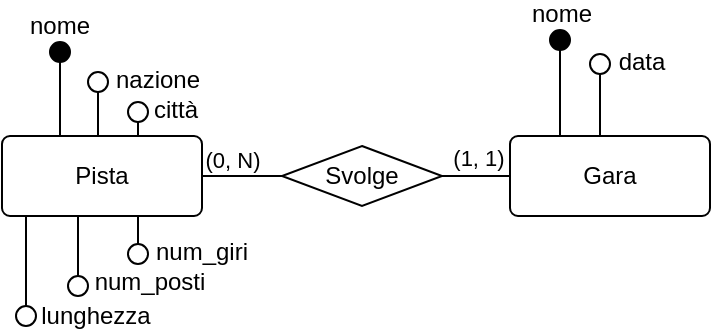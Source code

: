 <mxfile version="20.8.13"><diagram id="yc5u9u19qxj1vEaBZt0L" name="Pagina-1"><mxGraphModel dx="574" dy="284" grid="1" gridSize="10" guides="1" tooltips="1" connect="1" arrows="1" fold="1" page="0" pageScale="1" pageWidth="827" pageHeight="1169" math="0" shadow="0"><root><mxCell id="0"/><mxCell id="1" parent="0"/><mxCell id="eH_abaHLC62sjfiQoKfq-3" value="Gara" style="rounded=1;arcSize=10;whiteSpace=wrap;html=1;align=center;" parent="1" vertex="1"><mxGeometry x="341" y="90" width="100" height="40" as="geometry"/></mxCell><mxCell id="eH_abaHLC62sjfiQoKfq-4" value="Pista" style="rounded=1;arcSize=10;whiteSpace=wrap;html=1;align=center;" parent="1" vertex="1"><mxGeometry x="87" y="90" width="100" height="40" as="geometry"/></mxCell><mxCell id="eH_abaHLC62sjfiQoKfq-11" value="" style="endArrow=none;html=1;rounded=0;strokeColor=default;entryX=0.5;entryY=1;entryDx=0;entryDy=0;exitX=0.25;exitY=0;exitDx=0;exitDy=0;" parent="1" source="eH_abaHLC62sjfiQoKfq-3" target="eH_abaHLC62sjfiQoKfq-12" edge="1"><mxGeometry width="50" height="50" relative="1" as="geometry"><mxPoint x="371" y="80" as="sourcePoint"/><mxPoint x="321" y="67" as="targetPoint"/></mxGeometry></mxCell><mxCell id="eH_abaHLC62sjfiQoKfq-12" value="" style="ellipse;whiteSpace=wrap;html=1;aspect=fixed;fillColor=#000000;" parent="1" vertex="1"><mxGeometry x="361" y="37" width="10" height="10" as="geometry"/></mxCell><mxCell id="eH_abaHLC62sjfiQoKfq-13" value="nome" style="text;html=1;strokeColor=none;fillColor=none;align=center;verticalAlign=middle;whiteSpace=wrap;rounded=0;" parent="1" vertex="1"><mxGeometry x="337" y="24" width="60" height="10" as="geometry"/></mxCell><mxCell id="eH_abaHLC62sjfiQoKfq-15" value="" style="endArrow=none;html=1;rounded=0;strokeColor=default;entryX=0.5;entryY=1;entryDx=0;entryDy=0;exitX=0.4;exitY=-0.009;exitDx=0;exitDy=0;exitPerimeter=0;" parent="1" target="eH_abaHLC62sjfiQoKfq-16" edge="1"><mxGeometry width="50" height="50" relative="1" as="geometry"><mxPoint x="386.0" y="90.0" as="sourcePoint"/><mxPoint x="332" y="90.36" as="targetPoint"/></mxGeometry></mxCell><mxCell id="eH_abaHLC62sjfiQoKfq-16" value="" style="ellipse;whiteSpace=wrap;html=1;aspect=fixed;fillColor=none;" parent="1" vertex="1"><mxGeometry x="381" y="49" width="10" height="10" as="geometry"/></mxCell><mxCell id="eH_abaHLC62sjfiQoKfq-17" value="data" style="text;html=1;strokeColor=none;fillColor=none;align=center;verticalAlign=middle;whiteSpace=wrap;rounded=0;" parent="1" vertex="1"><mxGeometry x="377" y="48" width="60" height="10" as="geometry"/></mxCell><mxCell id="eH_abaHLC62sjfiQoKfq-47" value="" style="endArrow=none;html=1;rounded=0;strokeColor=default;entryX=0.5;entryY=1;entryDx=0;entryDy=0;" parent="1" target="eH_abaHLC62sjfiQoKfq-48" edge="1"><mxGeometry width="50" height="50" relative="1" as="geometry"><mxPoint x="116" y="90" as="sourcePoint"/><mxPoint x="71" y="80" as="targetPoint"/></mxGeometry></mxCell><mxCell id="eH_abaHLC62sjfiQoKfq-48" value="" style="ellipse;whiteSpace=wrap;html=1;aspect=fixed;fillColor=#000000;" parent="1" vertex="1"><mxGeometry x="111" y="43" width="10" height="10" as="geometry"/></mxCell><mxCell id="eH_abaHLC62sjfiQoKfq-49" value="nome" style="text;html=1;strokeColor=none;fillColor=none;align=center;verticalAlign=middle;whiteSpace=wrap;rounded=0;" parent="1" vertex="1"><mxGeometry x="86" y="30" width="60" height="10" as="geometry"/></mxCell><mxCell id="eH_abaHLC62sjfiQoKfq-50" value="" style="endArrow=none;html=1;rounded=0;strokeColor=default;entryX=0.5;entryY=1;entryDx=0;entryDy=0;exitX=0.4;exitY=-0.009;exitDx=0;exitDy=0;exitPerimeter=0;" parent="1" target="eH_abaHLC62sjfiQoKfq-51" edge="1"><mxGeometry width="50" height="50" relative="1" as="geometry"><mxPoint x="135" y="89.64" as="sourcePoint"/><mxPoint x="81" y="90" as="targetPoint"/></mxGeometry></mxCell><mxCell id="eH_abaHLC62sjfiQoKfq-51" value="" style="ellipse;whiteSpace=wrap;html=1;aspect=fixed;fillColor=none;" parent="1" vertex="1"><mxGeometry x="130" y="58" width="10" height="10" as="geometry"/></mxCell><mxCell id="eH_abaHLC62sjfiQoKfq-52" value="" style="endArrow=none;html=1;rounded=0;strokeColor=default;entryX=0.5;entryY=1;entryDx=0;entryDy=0;exitX=0.4;exitY=-0.009;exitDx=0;exitDy=0;exitPerimeter=0;" parent="1" target="eH_abaHLC62sjfiQoKfq-53" edge="1"><mxGeometry width="50" height="50" relative="1" as="geometry"><mxPoint x="155" y="90" as="sourcePoint"/><mxPoint x="101" y="90.36" as="targetPoint"/></mxGeometry></mxCell><mxCell id="eH_abaHLC62sjfiQoKfq-53" value="" style="ellipse;whiteSpace=wrap;html=1;aspect=fixed;fillColor=none;" parent="1" vertex="1"><mxGeometry x="150" y="73" width="10" height="10" as="geometry"/></mxCell><mxCell id="eH_abaHLC62sjfiQoKfq-54" value="nazione" style="text;html=1;strokeColor=none;fillColor=none;align=center;verticalAlign=middle;whiteSpace=wrap;rounded=0;" parent="1" vertex="1"><mxGeometry x="135" y="57" width="60" height="10" as="geometry"/></mxCell><mxCell id="eH_abaHLC62sjfiQoKfq-55" value="città" style="text;html=1;strokeColor=none;fillColor=none;align=center;verticalAlign=middle;whiteSpace=wrap;rounded=0;" parent="1" vertex="1"><mxGeometry x="144" y="72" width="60" height="10" as="geometry"/></mxCell><mxCell id="eH_abaHLC62sjfiQoKfq-57" value="" style="ellipse;whiteSpace=wrap;html=1;aspect=fixed;fillColor=none;" parent="1" vertex="1"><mxGeometry x="94" y="175" width="10" height="10" as="geometry"/></mxCell><mxCell id="eH_abaHLC62sjfiQoKfq-58" value="" style="endArrow=none;html=1;rounded=0;strokeColor=default;" parent="1" source="eH_abaHLC62sjfiQoKfq-57" edge="1"><mxGeometry width="50" height="50" relative="1" as="geometry"><mxPoint x="98.91" y="151.64" as="sourcePoint"/><mxPoint x="99" y="130" as="targetPoint"/></mxGeometry></mxCell><mxCell id="eH_abaHLC62sjfiQoKfq-59" value="lunghezza" style="text;html=1;strokeColor=none;fillColor=none;align=center;verticalAlign=middle;whiteSpace=wrap;rounded=0;" parent="1" vertex="1"><mxGeometry x="104" y="175" width="60" height="10" as="geometry"/></mxCell><mxCell id="eH_abaHLC62sjfiQoKfq-60" value="" style="ellipse;whiteSpace=wrap;html=1;aspect=fixed;fillColor=none;" parent="1" vertex="1"><mxGeometry x="120" y="160" width="10" height="10" as="geometry"/></mxCell><mxCell id="eH_abaHLC62sjfiQoKfq-61" value="" style="endArrow=none;html=1;rounded=0;strokeColor=default;" parent="1" source="eH_abaHLC62sjfiQoKfq-60" edge="1"><mxGeometry width="50" height="50" relative="1" as="geometry"><mxPoint x="172.91" y="151.64" as="sourcePoint"/><mxPoint x="125" y="130" as="targetPoint"/></mxGeometry></mxCell><mxCell id="eH_abaHLC62sjfiQoKfq-62" value="num_posti" style="text;html=1;strokeColor=none;fillColor=none;align=center;verticalAlign=middle;whiteSpace=wrap;rounded=0;" parent="1" vertex="1"><mxGeometry x="131" y="158" width="60" height="10" as="geometry"/></mxCell><mxCell id="eH_abaHLC62sjfiQoKfq-64" style="edgeStyle=orthogonalEdgeStyle;rounded=0;orthogonalLoop=1;jettySize=auto;html=1;exitX=1;exitY=0.5;exitDx=0;exitDy=0;entryX=0;entryY=0.5;entryDx=0;entryDy=0;endArrow=none;endFill=0;" parent="1" source="eH_abaHLC62sjfiQoKfq-63" target="eH_abaHLC62sjfiQoKfq-3" edge="1"><mxGeometry relative="1" as="geometry"/></mxCell><mxCell id="eH_abaHLC62sjfiQoKfq-67" value="(1, 1)" style="edgeLabel;html=1;align=center;verticalAlign=middle;resizable=0;points=[];" parent="eH_abaHLC62sjfiQoKfq-64" vertex="1" connectable="0"><mxGeometry x="0.276" y="2" relative="1" as="geometry"><mxPoint x="-4" y="-7" as="offset"/></mxGeometry></mxCell><mxCell id="eH_abaHLC62sjfiQoKfq-65" style="edgeStyle=orthogonalEdgeStyle;rounded=0;orthogonalLoop=1;jettySize=auto;html=1;exitX=0;exitY=0.5;exitDx=0;exitDy=0;entryX=1;entryY=0.5;entryDx=0;entryDy=0;endArrow=none;endFill=0;" parent="1" source="eH_abaHLC62sjfiQoKfq-63" target="eH_abaHLC62sjfiQoKfq-4" edge="1"><mxGeometry relative="1" as="geometry"/></mxCell><mxCell id="eH_abaHLC62sjfiQoKfq-66" value="(0, N)" style="edgeLabel;html=1;align=center;verticalAlign=middle;resizable=0;points=[];" parent="eH_abaHLC62sjfiQoKfq-65" vertex="1" connectable="0"><mxGeometry x="0.212" y="1" relative="1" as="geometry"><mxPoint x="-1" y="-9" as="offset"/></mxGeometry></mxCell><mxCell id="eH_abaHLC62sjfiQoKfq-63" value="Svolge" style="shape=rhombus;perimeter=rhombusPerimeter;whiteSpace=wrap;html=1;align=center;" parent="1" vertex="1"><mxGeometry x="227" y="95" width="80" height="30" as="geometry"/></mxCell><mxCell id="ZF_5cnZ8vOGtlPGNsVV9-1" style="edgeStyle=orthogonalEdgeStyle;rounded=0;orthogonalLoop=1;jettySize=auto;html=1;exitX=0.5;exitY=0;exitDx=0;exitDy=0;entryX=0.68;entryY=1;entryDx=0;entryDy=0;entryPerimeter=0;endArrow=none;endFill=0;" edge="1" parent="1" source="eH_abaHLC62sjfiQoKfq-83" target="eH_abaHLC62sjfiQoKfq-4"><mxGeometry relative="1" as="geometry"/></mxCell><mxCell id="eH_abaHLC62sjfiQoKfq-83" value="" style="ellipse;whiteSpace=wrap;html=1;aspect=fixed;fillColor=none;" parent="1" vertex="1"><mxGeometry x="150" y="144" width="10" height="10" as="geometry"/></mxCell><mxCell id="eH_abaHLC62sjfiQoKfq-84" value="num_giri" style="text;html=1;strokeColor=none;fillColor=none;align=center;verticalAlign=middle;whiteSpace=wrap;rounded=0;" parent="1" vertex="1"><mxGeometry x="160" y="143" width="54" height="10" as="geometry"/></mxCell></root></mxGraphModel></diagram></mxfile>